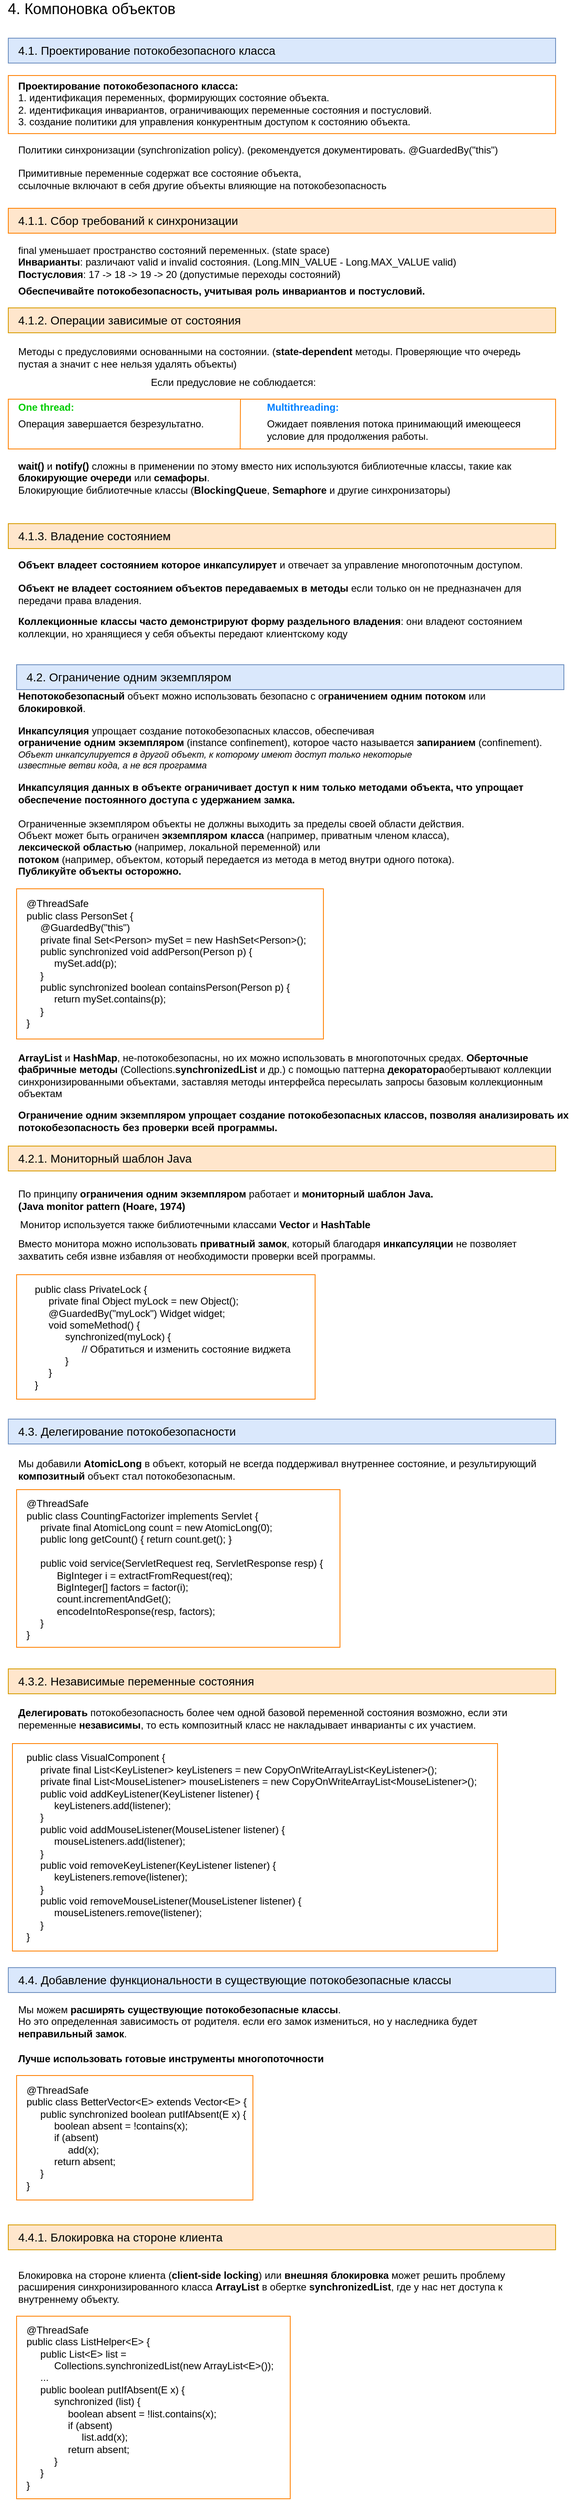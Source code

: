 <mxfile version="14.1.8" type="github">
  <diagram id="dARw1I-tyCDDxnHPdXPz" name="Page-1">
    <mxGraphModel dx="981" dy="546" grid="1" gridSize="10" guides="1" tooltips="1" connect="1" arrows="1" fold="1" page="1" pageScale="1" pageWidth="827" pageHeight="1169" math="0" shadow="0">
      <root>
        <mxCell id="0" />
        <mxCell id="1" parent="0" />
        <mxCell id="QMmgmNxQZZJa730i63d_-80" value="" style="rounded=0;whiteSpace=wrap;html=1;strokeColor=#FF8000;align=left;" vertex="1" parent="1">
          <mxGeometry x="40" y="2820" width="330" height="220" as="geometry" />
        </mxCell>
        <mxCell id="QMmgmNxQZZJa730i63d_-78" value="" style="rounded=0;whiteSpace=wrap;html=1;strokeColor=#FF8000;align=left;" vertex="1" parent="1">
          <mxGeometry x="40" y="2530" width="285" height="150" as="geometry" />
        </mxCell>
        <mxCell id="QMmgmNxQZZJa730i63d_-65" value="" style="rounded=0;whiteSpace=wrap;html=1;strokeColor=#FF8000;align=left;" vertex="1" parent="1">
          <mxGeometry x="35" y="2130" width="585" height="250" as="geometry" />
        </mxCell>
        <mxCell id="QMmgmNxQZZJa730i63d_-57" value="" style="rounded=0;whiteSpace=wrap;html=1;strokeColor=#FF8000;align=left;" vertex="1" parent="1">
          <mxGeometry x="40" y="1824" width="390" height="190" as="geometry" />
        </mxCell>
        <mxCell id="QMmgmNxQZZJa730i63d_-49" value="" style="rounded=0;whiteSpace=wrap;html=1;strokeColor=#FF8000;align=left;" vertex="1" parent="1">
          <mxGeometry x="40" y="1565" width="360" height="150" as="geometry" />
        </mxCell>
        <mxCell id="QMmgmNxQZZJa730i63d_-43" value="" style="rounded=0;whiteSpace=wrap;html=1;align=left;fillColor=#ffe6cc;strokeColor=#d79b00;" vertex="1" parent="1">
          <mxGeometry x="30" y="660" width="660" height="30" as="geometry" />
        </mxCell>
        <mxCell id="QMmgmNxQZZJa730i63d_-40" value="" style="rounded=0;whiteSpace=wrap;html=1;strokeColor=#FF8000;align=left;" vertex="1" parent="1">
          <mxGeometry x="40" y="1100" width="370" height="181" as="geometry" />
        </mxCell>
        <mxCell id="QMmgmNxQZZJa730i63d_-33" value="" style="rounded=0;whiteSpace=wrap;html=1;strokeColor=#FF8000;align=left;" vertex="1" parent="1">
          <mxGeometry x="30" y="120" width="660" height="70" as="geometry" />
        </mxCell>
        <mxCell id="QMmgmNxQZZJa730i63d_-26" value="" style="rounded=0;whiteSpace=wrap;html=1;strokeColor=#FF8000;align=left;" vertex="1" parent="1">
          <mxGeometry x="30" y="510" width="660" height="60" as="geometry" />
        </mxCell>
        <mxCell id="QMmgmNxQZZJa730i63d_-16" value="" style="rounded=0;whiteSpace=wrap;html=1;align=left;fillColor=#ffe6cc;strokeColor=#FF8000;" vertex="1" parent="1">
          <mxGeometry x="30" y="280" width="660" height="30" as="geometry" />
        </mxCell>
        <mxCell id="QMmgmNxQZZJa730i63d_-12" value="" style="rounded=0;whiteSpace=wrap;html=1;align=left;fillColor=#ffe6cc;strokeColor=#d79b00;" vertex="1" parent="1">
          <mxGeometry x="30" y="400" width="660" height="30" as="geometry" />
        </mxCell>
        <mxCell id="QMmgmNxQZZJa730i63d_-1" value="&lt;font style=&quot;font-size: 18px&quot;&gt;4. Компоновка объектов&lt;/font&gt;" style="text;html=1;align=center;verticalAlign=middle;resizable=0;points=[];autosize=1;" vertex="1" parent="1">
          <mxGeometry x="20" y="30" width="220" height="20" as="geometry" />
        </mxCell>
        <mxCell id="QMmgmNxQZZJa730i63d_-3" value="&lt;div align=&quot;left&quot;&gt;&lt;b&gt;Проектирование потокобезопасного класса:&lt;/b&gt; &lt;br&gt;&lt;/div&gt;&lt;div align=&quot;left&quot;&gt;1. идентификация переменных, формирующих состояние объекта.&lt;br&gt;&lt;/div&gt;&lt;div align=&quot;left&quot;&gt;&lt;font color=&quot;#FF8000&quot;&gt;&lt;font color=&quot;#000000&quot;&gt;2. идентификация инвариантов, ограничивающих переменные состояния и постусловий.&amp;nbsp;&lt;/font&gt; &lt;/font&gt;&lt;br&gt;&lt;/div&gt;&lt;div align=&quot;left&quot;&gt;3. создание политики для управления конкурентным доступом к состоянию объекта.&lt;br&gt;&lt;/div&gt;" style="text;html=1;align=left;verticalAlign=middle;resizable=0;points=[];autosize=1;" vertex="1" parent="1">
          <mxGeometry x="40" y="124" width="520" height="60" as="geometry" />
        </mxCell>
        <mxCell id="QMmgmNxQZZJa730i63d_-4" value="Политики синхронизации (synchronization policy). (рекомендуется документировать. @GuardedBy(&quot;this&quot;)" style="text;html=1;align=left;verticalAlign=middle;resizable=0;points=[];autosize=1;" vertex="1" parent="1">
          <mxGeometry x="40" y="200" width="600" height="20" as="geometry" />
        </mxCell>
        <mxCell id="QMmgmNxQZZJa730i63d_-5" value="&lt;div&gt;Примитивные переменные содержат все состояние объекта, &lt;br&gt;&lt;/div&gt;&lt;div&gt;ссылочные включают в себя другие объекты влияющие на потокобезопасность&lt;/div&gt;" style="text;html=1;align=left;verticalAlign=middle;resizable=0;points=[];autosize=1;" vertex="1" parent="1">
          <mxGeometry x="40" y="230" width="470" height="30" as="geometry" />
        </mxCell>
        <mxCell id="QMmgmNxQZZJa730i63d_-6" value="&lt;div&gt;final уменьшает пространство состояний переменных. (state space) &lt;br&gt;&lt;/div&gt;&lt;div&gt;&lt;b&gt;Инварианты&lt;/b&gt;: различают valid и invalid состояния. (Long.MIN_VALUE - Long.MAX_VALUE valid)&lt;/div&gt;&lt;div&gt;&lt;b&gt;Постусловия&lt;/b&gt;: 17 -&amp;gt; 18 -&amp;gt; 19 -&amp;gt; 20 (допустимые переходы состояний)&lt;/div&gt;" style="text;html=1;align=left;verticalAlign=middle;resizable=0;points=[];autosize=1;" vertex="1" parent="1">
          <mxGeometry x="40" y="320" width="540" height="50" as="geometry" />
        </mxCell>
        <mxCell id="QMmgmNxQZZJa730i63d_-7" value="&lt;div align=&quot;left&quot;&gt;&lt;b&gt;Обеспечивайте потокобезопасность, учитывая роль инвариантов и постусловий.&lt;/b&gt;&lt;/div&gt;" style="text;html=1;align=left;verticalAlign=middle;resizable=0;points=[];autosize=1;" vertex="1" parent="1">
          <mxGeometry x="40" y="370" width="490" height="20" as="geometry" />
        </mxCell>
        <mxCell id="QMmgmNxQZZJa730i63d_-8" value="" style="rounded=0;whiteSpace=wrap;html=1;align=left;fillColor=#dae8fc;strokeColor=#6c8ebf;" vertex="1" parent="1">
          <mxGeometry x="30" y="75" width="660" height="30" as="geometry" />
        </mxCell>
        <mxCell id="QMmgmNxQZZJa730i63d_-10" value="&lt;font style=&quot;font-size: 14px&quot;&gt;4.1. Проектирование потокобезопасного класса&lt;br&gt;&lt;/font&gt;" style="text;html=1;align=left;verticalAlign=middle;resizable=0;points=[];autosize=1;" vertex="1" parent="1">
          <mxGeometry x="40" y="80" width="330" height="20" as="geometry" />
        </mxCell>
        <mxCell id="QMmgmNxQZZJa730i63d_-11" value="&lt;font style=&quot;font-size: 14px&quot;&gt;4.1.1. Сбор требований к синхронизации&lt;br&gt;&lt;/font&gt;" style="text;html=1;align=left;verticalAlign=middle;resizable=0;points=[];autosize=1;" vertex="1" parent="1">
          <mxGeometry x="40" y="285" width="290" height="20" as="geometry" />
        </mxCell>
        <mxCell id="QMmgmNxQZZJa730i63d_-15" value="&lt;font style=&quot;font-size: 14px&quot;&gt;4.1.2. Операции зависимые от состояния&lt;br&gt;&lt;/font&gt;" style="text;html=1;align=left;verticalAlign=middle;resizable=0;points=[];autosize=1;" vertex="1" parent="1">
          <mxGeometry x="40" y="405" width="290" height="20" as="geometry" />
        </mxCell>
        <mxCell id="QMmgmNxQZZJa730i63d_-17" value="&lt;div align=&quot;left&quot;&gt;Методы с предусловиями основанными на состоянии. (&lt;b&gt;state-dependent&lt;/b&gt; методы. Проверяющие что очередь &lt;br&gt;&lt;/div&gt;&lt;div align=&quot;left&quot;&gt;пустая а значит с нее нельзя удалять объекты) &lt;br&gt;&lt;/div&gt;" style="text;html=1;align=left;verticalAlign=middle;resizable=0;points=[];autosize=1;" vertex="1" parent="1">
          <mxGeometry x="40" y="445" width="630" height="30" as="geometry" />
        </mxCell>
        <mxCell id="QMmgmNxQZZJa730i63d_-18" value="Если предусловие не соблюдается: " style="text;html=1;align=left;verticalAlign=middle;resizable=0;points=[];autosize=1;" vertex="1" parent="1">
          <mxGeometry x="200" y="480" width="220" height="20" as="geometry" />
        </mxCell>
        <mxCell id="QMmgmNxQZZJa730i63d_-19" value="&lt;b&gt;&lt;font color=&quot;#00CC00&quot;&gt;One thread: &lt;/font&gt;&lt;/b&gt;" style="text;html=1;align=left;verticalAlign=middle;resizable=0;points=[];autosize=1;" vertex="1" parent="1">
          <mxGeometry x="40" y="510" width="80" height="20" as="geometry" />
        </mxCell>
        <mxCell id="QMmgmNxQZZJa730i63d_-20" value="&lt;b&gt;&lt;font color=&quot;#007FFF&quot;&gt;Multithreading: &lt;/font&gt;&lt;/b&gt;" style="text;html=1;align=left;verticalAlign=middle;resizable=0;points=[];autosize=1;" vertex="1" parent="1">
          <mxGeometry x="340" y="510" width="100" height="20" as="geometry" />
        </mxCell>
        <mxCell id="QMmgmNxQZZJa730i63d_-21" value="Операция завершается безрезультатно." style="text;html=1;align=left;verticalAlign=middle;resizable=0;points=[];autosize=1;" vertex="1" parent="1">
          <mxGeometry x="40" y="530" width="250" height="20" as="geometry" />
        </mxCell>
        <mxCell id="QMmgmNxQZZJa730i63d_-22" value="&lt;div&gt;Ожидает появления потока принимающий имеющееся &lt;br&gt;&lt;/div&gt;&lt;div&gt;условие для продолжения работы.&lt;br&gt;&lt;/div&gt;" style="text;html=1;align=left;verticalAlign=middle;resizable=0;points=[];autosize=1;" vertex="1" parent="1">
          <mxGeometry x="340" y="532" width="330" height="30" as="geometry" />
        </mxCell>
        <mxCell id="QMmgmNxQZZJa730i63d_-23" value="&lt;div align=&quot;left&quot;&gt;&lt;b&gt;wait()&lt;/b&gt; и &lt;b&gt;notify()&lt;/b&gt; сложны в применении по этому вместо них используются библиотечные классы, такие как &lt;br&gt;&lt;/div&gt;&lt;div align=&quot;left&quot;&gt;&lt;b&gt;блокирующие очереди&lt;/b&gt; или &lt;b&gt;семафоры&lt;/b&gt;. &lt;br&gt;&lt;/div&gt;&lt;div align=&quot;left&quot;&gt;Блокирующие библиотечные классы (&lt;b&gt;BlockingQueue&lt;/b&gt;, &lt;b&gt;Semaphore &lt;/b&gt;и другие синхронизаторы) &lt;/div&gt;" style="text;html=1;align=left;verticalAlign=middle;resizable=0;points=[];autosize=1;" vertex="1" parent="1">
          <mxGeometry x="40" y="580" width="620" height="50" as="geometry" />
        </mxCell>
        <mxCell id="QMmgmNxQZZJa730i63d_-27" value="" style="endArrow=none;html=1;fillColor=#ffe6cc;strokeColor=#FF8000;" edge="1" parent="1">
          <mxGeometry width="50" height="50" relative="1" as="geometry">
            <mxPoint x="309.66" y="570" as="sourcePoint" />
            <mxPoint x="310" y="510" as="targetPoint" />
          </mxGeometry>
        </mxCell>
        <mxCell id="QMmgmNxQZZJa730i63d_-28" value="&lt;div align=&quot;left&quot;&gt;&lt;b&gt;Объект владеет состоянием которое инкапсулирует&lt;/b&gt; и отвечает за управление многопоточным доступом.&lt;br&gt;&lt;/div&gt;" style="text;html=1;align=left;verticalAlign=middle;resizable=0;points=[];autosize=1;" vertex="1" parent="1">
          <mxGeometry x="40" y="700" width="620" height="20" as="geometry" />
        </mxCell>
        <mxCell id="QMmgmNxQZZJa730i63d_-29" value="&lt;div&gt;&lt;b&gt;Объект не владеет состоянием объектов передаваемых в методы&lt;/b&gt; если только он не предназначен для&lt;/div&gt;&lt;div&gt;передачи права владения.&lt;br&gt;&lt;/div&gt;" style="text;html=1;align=left;verticalAlign=middle;resizable=0;points=[];autosize=1;" vertex="1" parent="1">
          <mxGeometry x="40" y="730" width="620" height="30" as="geometry" />
        </mxCell>
        <mxCell id="QMmgmNxQZZJa730i63d_-30" value="&lt;div&gt;&lt;b&gt;Коллекционные классы часто демонстрируют форму раздельного владения&lt;/b&gt;: они владеют состоянием &lt;br&gt;&lt;/div&gt;&lt;div&gt;коллекции, но хранящиеся у себя объекты передают клиентскому коду&lt;/div&gt;" style="text;html=1;align=left;verticalAlign=middle;resizable=0;points=[];autosize=1;" vertex="1" parent="1">
          <mxGeometry x="40" y="770" width="620" height="30" as="geometry" />
        </mxCell>
        <mxCell id="QMmgmNxQZZJa730i63d_-34" value="&lt;div&gt;&lt;b&gt;Непотокобезопасный &lt;/b&gt;объект можно использовать безопасно с о&lt;b&gt;граничением одним потоком&lt;/b&gt; или &lt;br&gt;&lt;/div&gt;&lt;div&gt;&lt;b&gt;блокировкой&lt;/b&gt;. &lt;/div&gt;" style="text;html=1;align=left;verticalAlign=middle;resizable=0;points=[];autosize=1;" vertex="1" parent="1">
          <mxGeometry x="40" y="860" width="580" height="30" as="geometry" />
        </mxCell>
        <mxCell id="QMmgmNxQZZJa730i63d_-36" value="&lt;div&gt;&lt;b&gt;Инкапсуляция &lt;/b&gt;упрощает создание потокобезопасных классов, обеспечивая &lt;br&gt;&lt;/div&gt;&lt;div&gt;&lt;b&gt;ограничение одним экземпляром&lt;/b&gt; (instance confinement), которое часто называется &lt;b&gt;запиранием &lt;/b&gt;(confinement).&lt;/div&gt;&lt;div style=&quot;font-size: 11px&quot;&gt;&lt;font style=&quot;font-size: 11px&quot;&gt;&lt;i&gt;Объект инкапсулируется в другой объект, к которому имеют доступ только некоторые &lt;br&gt;&lt;/i&gt;&lt;/font&gt;&lt;/div&gt;&lt;div style=&quot;font-size: 11px&quot;&gt;&lt;font style=&quot;font-size: 11px&quot;&gt;&lt;i&gt;известные ветви кода, а не вся программа&lt;/i&gt;&lt;/font&gt;&lt;br&gt;&lt;/div&gt;" style="text;html=1;align=left;verticalAlign=middle;resizable=0;points=[];autosize=1;" vertex="1" parent="1">
          <mxGeometry x="40" y="900" width="650" height="60" as="geometry" />
        </mxCell>
        <mxCell id="QMmgmNxQZZJa730i63d_-37" value="&lt;div&gt;&lt;b&gt;Инкапсуляция данных в объекте ограничивает доступ к ним только методами объекта, что упрощает &lt;br&gt;&lt;/b&gt;&lt;/div&gt;&lt;div&gt;&lt;b&gt;обеспечение постоянного доступа с удержанием замка.&lt;/b&gt;&lt;/div&gt;" style="text;html=1;align=left;verticalAlign=middle;resizable=0;points=[];autosize=1;" vertex="1" parent="1">
          <mxGeometry x="40" y="970" width="610" height="30" as="geometry" />
        </mxCell>
        <mxCell id="QMmgmNxQZZJa730i63d_-38" value="&lt;div align=&quot;left&quot;&gt;Ограниченные экземпляром объекты не должны выходить за пределы своей области действия. &lt;br&gt;&lt;/div&gt;&lt;div align=&quot;left&quot;&gt;Объект может быть ограничен &lt;b&gt;экземпляром класса &lt;/b&gt;(например, приватным членом класса), &lt;br&gt;&lt;/div&gt;&lt;div align=&quot;left&quot;&gt;&lt;b&gt;лексической областью&lt;/b&gt; (например, локальной переменной) или &lt;br&gt;&lt;/div&gt;&lt;div align=&quot;left&quot;&gt;&lt;b&gt;потоком &lt;/b&gt;(например, объектом, который передается из метода в метод внутри одного потока). &lt;br&gt;&lt;/div&gt;&lt;div align=&quot;left&quot;&gt;&lt;b&gt;Публикуйте объекты осторожно.&lt;/b&gt;&lt;/div&gt;" style="text;html=1;align=left;verticalAlign=middle;resizable=0;points=[];autosize=1;" vertex="1" parent="1">
          <mxGeometry x="40" y="1010" width="570" height="80" as="geometry" />
        </mxCell>
        <mxCell id="QMmgmNxQZZJa730i63d_-39" value="&lt;div align=&quot;left&quot;&gt;@ThreadSafe&lt;br&gt;public class PersonSet {&lt;br&gt;&amp;nbsp;&amp;nbsp;&amp;nbsp;&amp;nbsp; @GuardedBy(&quot;this&quot;)&lt;br&gt;&amp;nbsp;&amp;nbsp;&amp;nbsp;&amp;nbsp; private final Set&amp;lt;Person&amp;gt; mySet = new HashSet&amp;lt;Person&amp;gt;();&lt;br&gt;&amp;nbsp;&amp;nbsp;&amp;nbsp;&amp;nbsp; public synchronized void addPerson(Person p) {&lt;br&gt;&amp;nbsp;&amp;nbsp;&amp;nbsp;&amp;nbsp;&amp;nbsp;&amp;nbsp;&amp;nbsp;&amp;nbsp;&amp;nbsp; mySet.add(p);&lt;br&gt;&amp;nbsp;&amp;nbsp;&amp;nbsp;&amp;nbsp; }&lt;br&gt;&amp;nbsp;&amp;nbsp;&amp;nbsp;&amp;nbsp; public synchronized boolean containsPerson(Person p) {&lt;br&gt;&amp;nbsp;&amp;nbsp;&amp;nbsp;&amp;nbsp;&amp;nbsp;&amp;nbsp;&amp;nbsp;&amp;nbsp;&amp;nbsp; return mySet.contains(p);&lt;br&gt;&amp;nbsp;&amp;nbsp;&amp;nbsp;&amp;nbsp; }&lt;br&gt;}&lt;/div&gt;" style="text;html=1;align=left;verticalAlign=middle;resizable=0;points=[];autosize=1;" vertex="1" parent="1">
          <mxGeometry x="50" y="1110" width="360" height="160" as="geometry" />
        </mxCell>
        <mxCell id="QMmgmNxQZZJa730i63d_-41" value="&lt;div align=&quot;left&quot;&gt;&lt;b&gt;ArrayList &lt;/b&gt;и &lt;b&gt;HashMap&lt;/b&gt;, не-потокобезопасны, но их можно использовать в многопоточных средах. &lt;b&gt;Оберточные &lt;br&gt;&lt;/b&gt;&lt;/div&gt;&lt;div align=&quot;left&quot;&gt;&lt;b&gt;фабричные методы&lt;/b&gt; (Collections.&lt;b&gt;synchronizedList &lt;/b&gt;и др.) с помощью паттерна &lt;b&gt;декоратора&lt;/b&gt;обертывают коллекции &lt;br&gt;&lt;/div&gt;&lt;div align=&quot;left&quot;&gt;синхронизированными объектами, заставляя методы интерфейса пересылать запросы базовым коллекционным &lt;br&gt;&lt;/div&gt;&lt;div align=&quot;left&quot;&gt;объектам&lt;/div&gt;" style="text;html=1;align=left;verticalAlign=middle;resizable=0;points=[];autosize=1;" vertex="1" parent="1">
          <mxGeometry x="40" y="1295" width="670" height="60" as="geometry" />
        </mxCell>
        <mxCell id="QMmgmNxQZZJa730i63d_-42" value="&lt;div align=&quot;left&quot;&gt;&lt;b&gt;Ограничение одним экземпляром упрощает создание потокобезопасных классов, позволяя анализировать их &lt;br&gt;&lt;/b&gt;&lt;/div&gt;&lt;div align=&quot;left&quot;&gt;&lt;b&gt;потокобезопасность без проверки всей программы.&lt;/b&gt;&lt;/div&gt;" style="text;html=1;align=left;verticalAlign=middle;resizable=0;points=[];autosize=1;" vertex="1" parent="1">
          <mxGeometry x="40" y="1365" width="670" height="30" as="geometry" />
        </mxCell>
        <mxCell id="QMmgmNxQZZJa730i63d_-44" value="&lt;font style=&quot;font-size: 14px&quot;&gt;4.1.3. Владение состоянием&lt;br&gt;&lt;/font&gt;" style="text;html=1;align=left;verticalAlign=middle;resizable=0;points=[];autosize=1;" vertex="1" parent="1">
          <mxGeometry x="40" y="665" width="200" height="20" as="geometry" />
        </mxCell>
        <mxCell id="QMmgmNxQZZJa730i63d_-45" value="&lt;div align=&quot;left&quot;&gt;По принципу &lt;b&gt;ограничения одним экземпляром&lt;/b&gt; работает и &lt;b&gt;мониторный шаблон Java. &lt;br&gt;&lt;/b&gt;&lt;/div&gt;&lt;div align=&quot;left&quot;&gt;&lt;b&gt;(Java monitor pattern (Hoare, 1974)&lt;/b&gt;&lt;/div&gt;" style="text;html=1;align=left;verticalAlign=middle;resizable=0;points=[];autosize=1;" vertex="1" parent="1">
          <mxGeometry x="40" y="1460" width="510" height="30" as="geometry" />
        </mxCell>
        <mxCell id="QMmgmNxQZZJa730i63d_-46" value="Монитор используется также библиотечными классами &lt;b&gt;Vector &lt;/b&gt;и &lt;b&gt;HashTable&lt;/b&gt;" style="text;html=1;align=center;verticalAlign=middle;resizable=0;points=[];autosize=1;" vertex="1" parent="1">
          <mxGeometry x="30" y="1495" width="450" height="20" as="geometry" />
        </mxCell>
        <mxCell id="QMmgmNxQZZJa730i63d_-47" value="&lt;div align=&quot;left&quot;&gt;Вместо монитора можно использовать &lt;b&gt;приватный замок&lt;/b&gt;, который благодаря &lt;b&gt;инкапсуляции &lt;/b&gt;не позволяет &lt;br&gt;&lt;/div&gt;&lt;div align=&quot;left&quot;&gt;захватить себя извне избавляя от необходимости проверки всей программы. &lt;br&gt;&lt;/div&gt;" style="text;html=1;align=left;verticalAlign=middle;resizable=0;points=[];autosize=1;" vertex="1" parent="1">
          <mxGeometry x="40" y="1520" width="630" height="30" as="geometry" />
        </mxCell>
        <mxCell id="QMmgmNxQZZJa730i63d_-48" value="&lt;div align=&quot;left&quot;&gt;public class PrivateLock {&lt;br&gt;&amp;nbsp;&amp;nbsp;&amp;nbsp;&amp;nbsp; private final Object myLock = new Object();&lt;br&gt;&amp;nbsp;&amp;nbsp;&amp;nbsp;&amp;nbsp; @GuardedBy(&quot;myLock&quot;) Widget widget;&lt;br&gt;&amp;nbsp;&amp;nbsp;&amp;nbsp;&amp;nbsp; void someMethod() {&lt;br&gt;&amp;nbsp;&amp;nbsp;&amp;nbsp;&amp;nbsp;&amp;nbsp;&amp;nbsp;&amp;nbsp;&amp;nbsp;&amp;nbsp;&amp;nbsp; synchronized(myLock) {&lt;br&gt;&amp;nbsp;&amp;nbsp;&amp;nbsp;&amp;nbsp;&amp;nbsp;&amp;nbsp;&amp;nbsp;&amp;nbsp;&amp;nbsp;&amp;nbsp;&amp;nbsp;&amp;nbsp;&amp;nbsp;&amp;nbsp;&amp;nbsp;&amp;nbsp; // Обратиться и изменить состояние виджета&lt;br&gt;&amp;nbsp;&amp;nbsp;&amp;nbsp;&amp;nbsp;&amp;nbsp;&amp;nbsp;&amp;nbsp;&amp;nbsp;&amp;nbsp;&amp;nbsp; }&lt;br&gt;&amp;nbsp;&amp;nbsp;&amp;nbsp;&amp;nbsp; }&lt;br&gt;}&lt;/div&gt;" style="text;html=1;align=left;verticalAlign=middle;resizable=0;points=[];autosize=1;" vertex="1" parent="1">
          <mxGeometry x="60" y="1575" width="320" height="130" as="geometry" />
        </mxCell>
        <mxCell id="QMmgmNxQZZJa730i63d_-53" value="" style="group" vertex="1" connectable="0" parent="1">
          <mxGeometry x="40" y="830" width="660" height="30" as="geometry" />
        </mxCell>
        <mxCell id="QMmgmNxQZZJa730i63d_-54" value="" style="rounded=0;whiteSpace=wrap;html=1;align=left;fillColor=#dae8fc;strokeColor=#6c8ebf;" vertex="1" parent="QMmgmNxQZZJa730i63d_-53">
          <mxGeometry width="660" height="30" as="geometry" />
        </mxCell>
        <mxCell id="QMmgmNxQZZJa730i63d_-55" value="&lt;font style=&quot;font-size: 14px&quot;&gt;4.2. Ограничение одним экземпляром&lt;br&gt;&lt;/font&gt;" style="text;html=1;align=left;verticalAlign=middle;resizable=0;points=[];autosize=1;" vertex="1" parent="QMmgmNxQZZJa730i63d_-53">
          <mxGeometry x="10" y="5" width="270" height="20" as="geometry" />
        </mxCell>
        <mxCell id="QMmgmNxQZZJa730i63d_-56" value="&lt;div align=&quot;left&quot;&gt;@ThreadSafe&lt;br&gt;public class CountingFactorizer implements Servlet {&lt;br&gt;&amp;nbsp;&amp;nbsp;&amp;nbsp;&amp;nbsp; private final AtomicLong count = new AtomicLong(0);&lt;br&gt;&amp;nbsp;&amp;nbsp;&amp;nbsp;&amp;nbsp; public long getCount() { return count.get(); }&lt;br&gt;&amp;nbsp;&amp;nbsp;&amp;nbsp;&amp;nbsp; &lt;br&gt;&lt;/div&gt;&lt;div align=&quot;left&quot;&gt;&amp;nbsp;&amp;nbsp;&amp;nbsp;&amp;nbsp; public void service(ServletRequest req, ServletResponse resp) {&lt;br&gt;&amp;nbsp;&amp;nbsp;&amp;nbsp;&amp;nbsp;&amp;nbsp;&amp;nbsp;&amp;nbsp;&amp;nbsp;&amp;nbsp;&amp;nbsp; BigInteger i = extractFromRequest(req);&lt;br&gt;&amp;nbsp;&amp;nbsp;&amp;nbsp;&amp;nbsp;&amp;nbsp;&amp;nbsp;&amp;nbsp;&amp;nbsp;&amp;nbsp;&amp;nbsp; BigInteger[] factors = factor(i);&lt;br&gt;&amp;nbsp;&amp;nbsp;&amp;nbsp;&amp;nbsp;&amp;nbsp;&amp;nbsp;&amp;nbsp;&amp;nbsp;&amp;nbsp;&amp;nbsp; count.incrementAndGet();&lt;br&gt;&amp;nbsp;&amp;nbsp;&amp;nbsp;&amp;nbsp;&amp;nbsp;&amp;nbsp;&amp;nbsp;&amp;nbsp;&amp;nbsp;&amp;nbsp; encodeIntoResponse(resp, factors);&lt;br&gt;&amp;nbsp;&amp;nbsp;&amp;nbsp;&amp;nbsp; }&lt;br&gt;}&lt;/div&gt;" style="text;html=1;align=left;verticalAlign=middle;resizable=0;points=[];autosize=1;" vertex="1" parent="1">
          <mxGeometry x="50" y="1835" width="380" height="170" as="geometry" />
        </mxCell>
        <mxCell id="QMmgmNxQZZJa730i63d_-58" value="&lt;div align=&quot;left&quot;&gt;Мы добавили &lt;b&gt;AtomicLong &lt;/b&gt;в объект, который не всегда поддерживал внутреннее состояние, и результирующий &lt;br&gt;&lt;/div&gt;&lt;div align=&quot;left&quot;&gt;&lt;b&gt;композитный &lt;/b&gt;объект стал потокобезопасным.&lt;/div&gt;" style="text;html=1;align=left;verticalAlign=middle;resizable=0;points=[];autosize=1;" vertex="1" parent="1">
          <mxGeometry x="40" y="1785" width="640" height="30" as="geometry" />
        </mxCell>
        <mxCell id="QMmgmNxQZZJa730i63d_-59" value="" style="group" vertex="1" connectable="0" parent="1">
          <mxGeometry x="30" y="1410" width="660" height="30" as="geometry" />
        </mxCell>
        <mxCell id="QMmgmNxQZZJa730i63d_-24" value="" style="rounded=0;whiteSpace=wrap;html=1;align=left;fillColor=#ffe6cc;strokeColor=#d79b00;" vertex="1" parent="QMmgmNxQZZJa730i63d_-59">
          <mxGeometry width="660" height="30" as="geometry" />
        </mxCell>
        <mxCell id="QMmgmNxQZZJa730i63d_-25" value="&lt;font style=&quot;font-size: 14px&quot;&gt;4.2.1. Мониторный шаблон Java&lt;br&gt;&lt;/font&gt;" style="text;html=1;align=left;verticalAlign=middle;resizable=0;points=[];autosize=1;" vertex="1" parent="QMmgmNxQZZJa730i63d_-59">
          <mxGeometry x="10" y="5" width="230" height="20" as="geometry" />
        </mxCell>
        <mxCell id="QMmgmNxQZZJa730i63d_-63" value="&lt;div align=&quot;left&quot;&gt;&lt;b&gt;Делегировать &lt;/b&gt;потокобезопасность более чем одной базовой переменной состояния возможно, если эти &lt;br&gt;&lt;/div&gt;&lt;div align=&quot;left&quot;&gt;переменные &lt;b&gt;независимы&lt;/b&gt;, то есть композитный класс не накладывает инварианты с их участием.&lt;/div&gt;" style="text;html=1;align=left;verticalAlign=middle;resizable=0;points=[];autosize=1;" vertex="1" parent="1">
          <mxGeometry x="40" y="2085" width="620" height="30" as="geometry" />
        </mxCell>
        <mxCell id="QMmgmNxQZZJa730i63d_-64" value="&lt;div align=&quot;left&quot;&gt;public class VisualComponent {&lt;br&gt;&amp;nbsp;&amp;nbsp;&amp;nbsp;&amp;nbsp; private final List&amp;lt;KeyListener&amp;gt; keyListeners = new CopyOnWriteArrayList&amp;lt;KeyListener&amp;gt;();&lt;br&gt;&amp;nbsp;&amp;nbsp;&amp;nbsp;&amp;nbsp; private final List&amp;lt;MouseListener&amp;gt; mouseListeners = new CopyOnWriteArrayList&amp;lt;MouseListener&amp;gt;();&lt;/div&gt;&lt;div align=&quot;left&quot;&gt;&amp;nbsp;&amp;nbsp;&amp;nbsp;&amp;nbsp; public void addKeyListener(KeyListener listener) {&lt;br&gt;&amp;nbsp;&amp;nbsp;&amp;nbsp;&amp;nbsp;&amp;nbsp;&amp;nbsp;&amp;nbsp;&amp;nbsp;&amp;nbsp; keyListeners.add(listener);&lt;br&gt;&amp;nbsp;&amp;nbsp;&amp;nbsp;&amp;nbsp; }&lt;br&gt;&amp;nbsp;&amp;nbsp;&amp;nbsp;&amp;nbsp; public void addMouseListener(MouseListener listener) {&lt;br&gt;&amp;nbsp;&amp;nbsp;&amp;nbsp;&amp;nbsp; &amp;nbsp;&amp;nbsp;&amp;nbsp;&amp;nbsp; mouseListeners.add(listener);&lt;br&gt;&amp;nbsp;&amp;nbsp;&amp;nbsp;&amp;nbsp; }&lt;br&gt;&amp;nbsp;&amp;nbsp;&amp;nbsp;&amp;nbsp; public void removeKeyListener(KeyListener listener) {&lt;br&gt;&amp;nbsp;&amp;nbsp;&amp;nbsp;&amp;nbsp; &amp;nbsp;&amp;nbsp;&amp;nbsp;&amp;nbsp; keyListeners.remove(listener);&lt;br&gt;&amp;nbsp;&amp;nbsp;&amp;nbsp;&amp;nbsp; }&lt;br&gt;&amp;nbsp;&amp;nbsp;&amp;nbsp;&amp;nbsp; public void removeMouseListener(MouseListener listener) {&lt;br&gt;&amp;nbsp;&amp;nbsp;&amp;nbsp;&amp;nbsp; &amp;nbsp;&amp;nbsp;&amp;nbsp;&amp;nbsp; mouseListeners.remove(listener);&lt;br&gt;&amp;nbsp;&amp;nbsp;&amp;nbsp;&amp;nbsp; }&lt;br&gt;}&lt;br&gt;&lt;/div&gt;" style="text;html=1;align=left;verticalAlign=middle;resizable=0;points=[];autosize=1;" vertex="1" parent="1">
          <mxGeometry x="50" y="2140" width="570" height="230" as="geometry" />
        </mxCell>
        <mxCell id="QMmgmNxQZZJa730i63d_-66" value="" style="group" vertex="1" connectable="0" parent="1">
          <mxGeometry x="30" y="1739" width="660" height="30" as="geometry" />
        </mxCell>
        <mxCell id="QMmgmNxQZZJa730i63d_-31" value="" style="rounded=0;whiteSpace=wrap;html=1;align=left;fillColor=#dae8fc;strokeColor=#6c8ebf;" vertex="1" parent="QMmgmNxQZZJa730i63d_-66">
          <mxGeometry width="660" height="30" as="geometry" />
        </mxCell>
        <mxCell id="QMmgmNxQZZJa730i63d_-32" value="&lt;font style=&quot;font-size: 14px&quot;&gt;4.3. Делегирование потокобезопасности&lt;br&gt;&lt;/font&gt;" style="text;html=1;align=left;verticalAlign=middle;resizable=0;points=[];autosize=1;" vertex="1" parent="QMmgmNxQZZJa730i63d_-66">
          <mxGeometry x="10" y="5" width="280" height="20" as="geometry" />
        </mxCell>
        <mxCell id="QMmgmNxQZZJa730i63d_-67" value="" style="group" vertex="1" connectable="0" parent="1">
          <mxGeometry x="30" y="2400" width="660" height="30" as="geometry" />
        </mxCell>
        <mxCell id="QMmgmNxQZZJa730i63d_-68" value="" style="rounded=0;whiteSpace=wrap;html=1;align=left;fillColor=#dae8fc;strokeColor=#6c8ebf;" vertex="1" parent="QMmgmNxQZZJa730i63d_-67">
          <mxGeometry width="660" height="30" as="geometry" />
        </mxCell>
        <mxCell id="QMmgmNxQZZJa730i63d_-69" value="&lt;font style=&quot;font-size: 14px&quot;&gt;4.4. Добавление функциональности в существующие потокобезопасные классы&lt;br&gt;&lt;/font&gt;" style="text;html=1;align=left;verticalAlign=middle;resizable=0;points=[];autosize=1;" vertex="1" parent="QMmgmNxQZZJa730i63d_-67">
          <mxGeometry x="10" y="5" width="550" height="20" as="geometry" />
        </mxCell>
        <mxCell id="QMmgmNxQZZJa730i63d_-70" value="&lt;div align=&quot;left&quot;&gt;Мы можем &lt;b&gt;расширять существующие потокобезопасные классы&lt;/b&gt;. &lt;br&gt;&lt;/div&gt;&lt;div align=&quot;left&quot;&gt;Но это определенная зависимость от родителя. если его замок измениться, но у наследника будет &lt;br&gt;&lt;/div&gt;&lt;div align=&quot;left&quot;&gt;&lt;b&gt;неправильный замок&lt;/b&gt;. &lt;/div&gt;" style="text;html=1;align=left;verticalAlign=middle;resizable=0;points=[];autosize=1;" vertex="1" parent="1">
          <mxGeometry x="40" y="2440" width="580" height="50" as="geometry" />
        </mxCell>
        <mxCell id="QMmgmNxQZZJa730i63d_-71" value="&lt;div align=&quot;left&quot;&gt;&lt;b&gt;Лучше использовать готовые инструменты многопоточности&lt;/b&gt;&lt;/div&gt;" style="text;html=1;align=left;verticalAlign=middle;resizable=0;points=[];autosize=1;" vertex="1" parent="1">
          <mxGeometry x="40" y="2500" width="370" height="20" as="geometry" />
        </mxCell>
        <mxCell id="QMmgmNxQZZJa730i63d_-72" value="" style="group" vertex="1" connectable="0" parent="1">
          <mxGeometry x="30" y="2040" width="660" height="30" as="geometry" />
        </mxCell>
        <mxCell id="QMmgmNxQZZJa730i63d_-61" value="" style="rounded=0;whiteSpace=wrap;html=1;align=left;fillColor=#ffe6cc;strokeColor=#d79b00;" vertex="1" parent="QMmgmNxQZZJa730i63d_-72">
          <mxGeometry width="660" height="30" as="geometry" />
        </mxCell>
        <mxCell id="QMmgmNxQZZJa730i63d_-62" value="&lt;font style=&quot;font-size: 14px&quot;&gt;4.3.2. Независимые переменные состояния&lt;br&gt;&lt;/font&gt;" style="text;html=1;align=left;verticalAlign=middle;resizable=0;points=[];autosize=1;" vertex="1" parent="QMmgmNxQZZJa730i63d_-72">
          <mxGeometry x="10" y="5" width="310" height="20" as="geometry" />
        </mxCell>
        <mxCell id="QMmgmNxQZZJa730i63d_-73" value="" style="group" vertex="1" connectable="0" parent="1">
          <mxGeometry x="30" y="2710" width="660" height="30" as="geometry" />
        </mxCell>
        <mxCell id="QMmgmNxQZZJa730i63d_-74" value="" style="rounded=0;whiteSpace=wrap;html=1;align=left;fillColor=#ffe6cc;strokeColor=#d79b00;" vertex="1" parent="QMmgmNxQZZJa730i63d_-73">
          <mxGeometry width="660" height="30" as="geometry" />
        </mxCell>
        <mxCell id="QMmgmNxQZZJa730i63d_-75" value="&lt;font style=&quot;font-size: 14px&quot;&gt;4.4.1. Блокировка на стороне клиента&lt;br&gt;&lt;/font&gt;" style="text;html=1;align=left;verticalAlign=middle;resizable=0;points=[];autosize=1;" vertex="1" parent="QMmgmNxQZZJa730i63d_-73">
          <mxGeometry x="10" y="5" width="270" height="20" as="geometry" />
        </mxCell>
        <mxCell id="QMmgmNxQZZJa730i63d_-76" value="&lt;div align=&quot;left&quot;&gt;Блокировка на стороне клиента (&lt;b&gt;client-side locking&lt;/b&gt;) или &lt;b&gt;внешняя блокировка&lt;/b&gt; может решить проблему &lt;br&gt;&lt;/div&gt;&lt;div align=&quot;left&quot;&gt;расширения синхронизированного класса &lt;b&gt;ArrayList &lt;/b&gt;в обертке &lt;b&gt;synchronizedList&lt;/b&gt;, где у нас нет доступа к &lt;br&gt;&lt;/div&gt;&lt;div align=&quot;left&quot;&gt;внутреннему объекту. &lt;br&gt;&lt;/div&gt;" style="text;html=1;align=left;verticalAlign=middle;resizable=0;points=[];autosize=1;" vertex="1" parent="1">
          <mxGeometry x="40" y="2760" width="610" height="50" as="geometry" />
        </mxCell>
        <mxCell id="QMmgmNxQZZJa730i63d_-77" value="&lt;div align=&quot;left&quot;&gt;@ThreadSafe&lt;br&gt;public class BetterVector&amp;lt;E&amp;gt; extends Vector&amp;lt;E&amp;gt; {&lt;br&gt;&amp;nbsp;&amp;nbsp;&amp;nbsp;&amp;nbsp; public synchronized boolean putIfAbsent(E x) {&lt;br&gt;&amp;nbsp;&amp;nbsp;&amp;nbsp;&amp;nbsp; &amp;nbsp;&amp;nbsp;&amp;nbsp;&amp;nbsp; boolean absent = !contains(x);&lt;br&gt;&amp;nbsp;&amp;nbsp;&amp;nbsp;&amp;nbsp; &amp;nbsp;&amp;nbsp;&amp;nbsp;&amp;nbsp; if (absent)&lt;br&gt;&amp;nbsp;&amp;nbsp;&amp;nbsp;&amp;nbsp; &amp;nbsp;&amp;nbsp;&amp;nbsp;&amp;nbsp; &amp;nbsp;&amp;nbsp;&amp;nbsp;&amp;nbsp; add(x);&lt;br&gt;&amp;nbsp;&amp;nbsp;&amp;nbsp;&amp;nbsp; &amp;nbsp;&amp;nbsp;&amp;nbsp;&amp;nbsp; return absent;&lt;br&gt;&amp;nbsp;&amp;nbsp;&amp;nbsp;&amp;nbsp; }&lt;br&gt;}&lt;/div&gt;" style="text;html=1;align=left;verticalAlign=middle;resizable=0;points=[];autosize=1;" vertex="1" parent="1">
          <mxGeometry x="50" y="2540" width="280" height="130" as="geometry" />
        </mxCell>
        <mxCell id="QMmgmNxQZZJa730i63d_-79" value="&lt;div align=&quot;left&quot;&gt;@ThreadSafe&lt;br&gt;public class ListHelper&amp;lt;E&amp;gt; {&lt;br&gt;&amp;nbsp;&amp;nbsp;&amp;nbsp;&amp;nbsp; public List&amp;lt;E&amp;gt; list =&lt;br&gt;&amp;nbsp;&amp;nbsp;&amp;nbsp;&amp;nbsp; &amp;nbsp;&amp;nbsp;&amp;nbsp;&amp;nbsp; Collections.synchronizedList(new ArrayList&amp;lt;E&amp;gt;());&lt;br&gt;&amp;nbsp;&amp;nbsp;&amp;nbsp;&amp;nbsp; ...&lt;br&gt;&amp;nbsp;&amp;nbsp;&amp;nbsp;&amp;nbsp; public boolean putIfAbsent(E x) {&lt;br&gt;&amp;nbsp;&amp;nbsp;&amp;nbsp;&amp;nbsp; &amp;nbsp;&amp;nbsp;&amp;nbsp;&amp;nbsp; synchronized (list) {&lt;br&gt;&amp;nbsp;&amp;nbsp;&amp;nbsp;&amp;nbsp; &amp;nbsp;&amp;nbsp;&amp;nbsp;&amp;nbsp; &amp;nbsp;&amp;nbsp;&amp;nbsp;&amp;nbsp; boolean absent = !list.contains(x);&lt;br&gt;&amp;nbsp;&amp;nbsp;&amp;nbsp;&amp;nbsp; &amp;nbsp;&amp;nbsp;&amp;nbsp;&amp;nbsp; &amp;nbsp;&amp;nbsp;&amp;nbsp;&amp;nbsp; if (absent)&lt;br&gt;&amp;nbsp;&amp;nbsp;&amp;nbsp;&amp;nbsp; &amp;nbsp;&amp;nbsp;&amp;nbsp;&amp;nbsp; &amp;nbsp;&amp;nbsp;&amp;nbsp;&amp;nbsp; &amp;nbsp;&amp;nbsp;&amp;nbsp;&amp;nbsp; list.add(x);&lt;br&gt;&amp;nbsp;&amp;nbsp;&amp;nbsp;&amp;nbsp; &amp;nbsp;&amp;nbsp;&amp;nbsp;&amp;nbsp; &amp;nbsp;&amp;nbsp;&amp;nbsp;&amp;nbsp; return absent;&lt;br&gt;&amp;nbsp;&amp;nbsp;&amp;nbsp;&amp;nbsp; &amp;nbsp;&amp;nbsp;&amp;nbsp;&amp;nbsp; }&lt;br&gt;&amp;nbsp;&amp;nbsp;&amp;nbsp;&amp;nbsp; }&lt;br&gt;}&lt;/div&gt;" style="text;html=1;align=left;verticalAlign=middle;resizable=0;points=[];autosize=1;" vertex="1" parent="1">
          <mxGeometry x="50" y="2830" width="320" height="200" as="geometry" />
        </mxCell>
      </root>
    </mxGraphModel>
  </diagram>
</mxfile>

